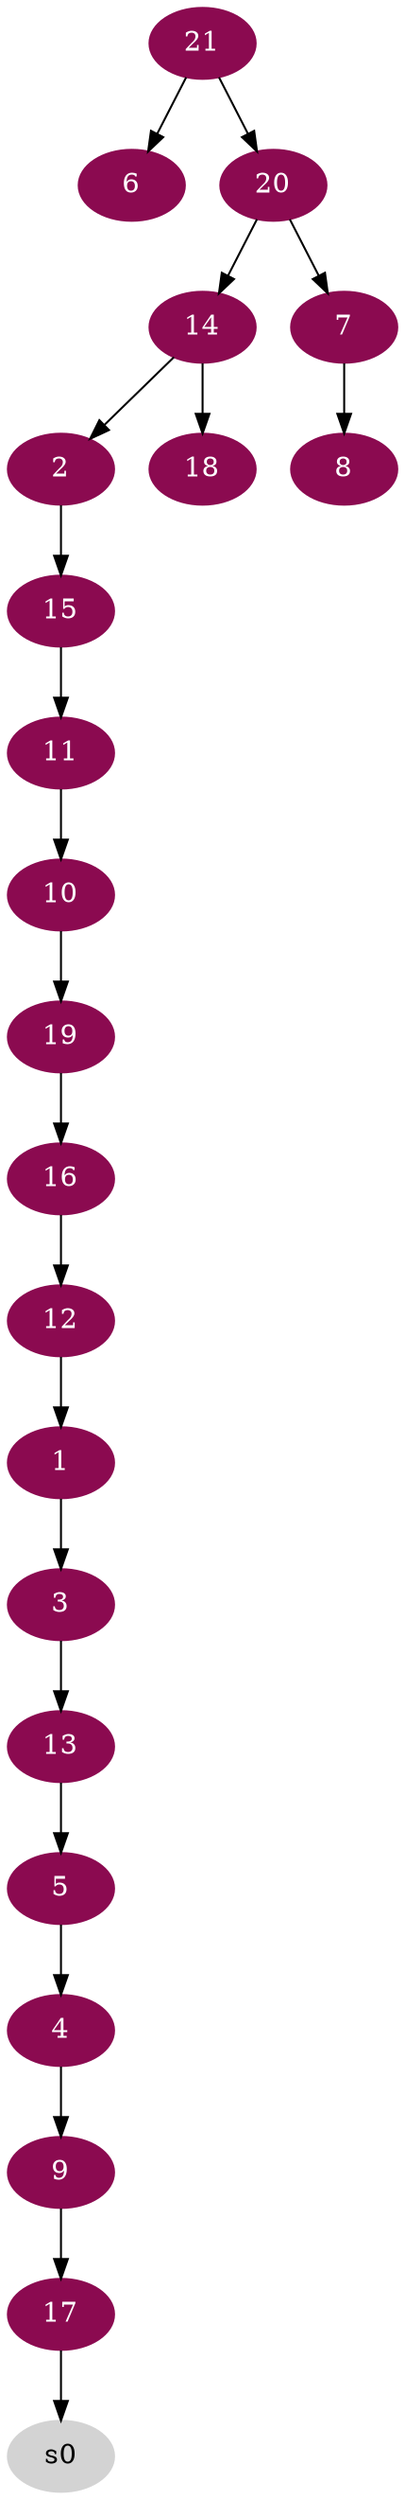 digraph G {
node [color=deeppink4, style=filled, fontcolor=white];
12 -> 1;
14 -> 2;
1 -> 3;
5 -> 4;
13 -> 5;
21 -> 6;
20 -> 7;
7 -> 8;
4 -> 9;
11 -> 10;
15 -> 11;
16 -> 12;
3 -> 13;
20 -> 14;
2 -> 15;
19 -> 16;
9 -> 17;
14 -> 18;
10 -> 19;
21 -> 20;
node [color=lightgrey, style=filled, fontcolor=black];
17 -> s0;
}
